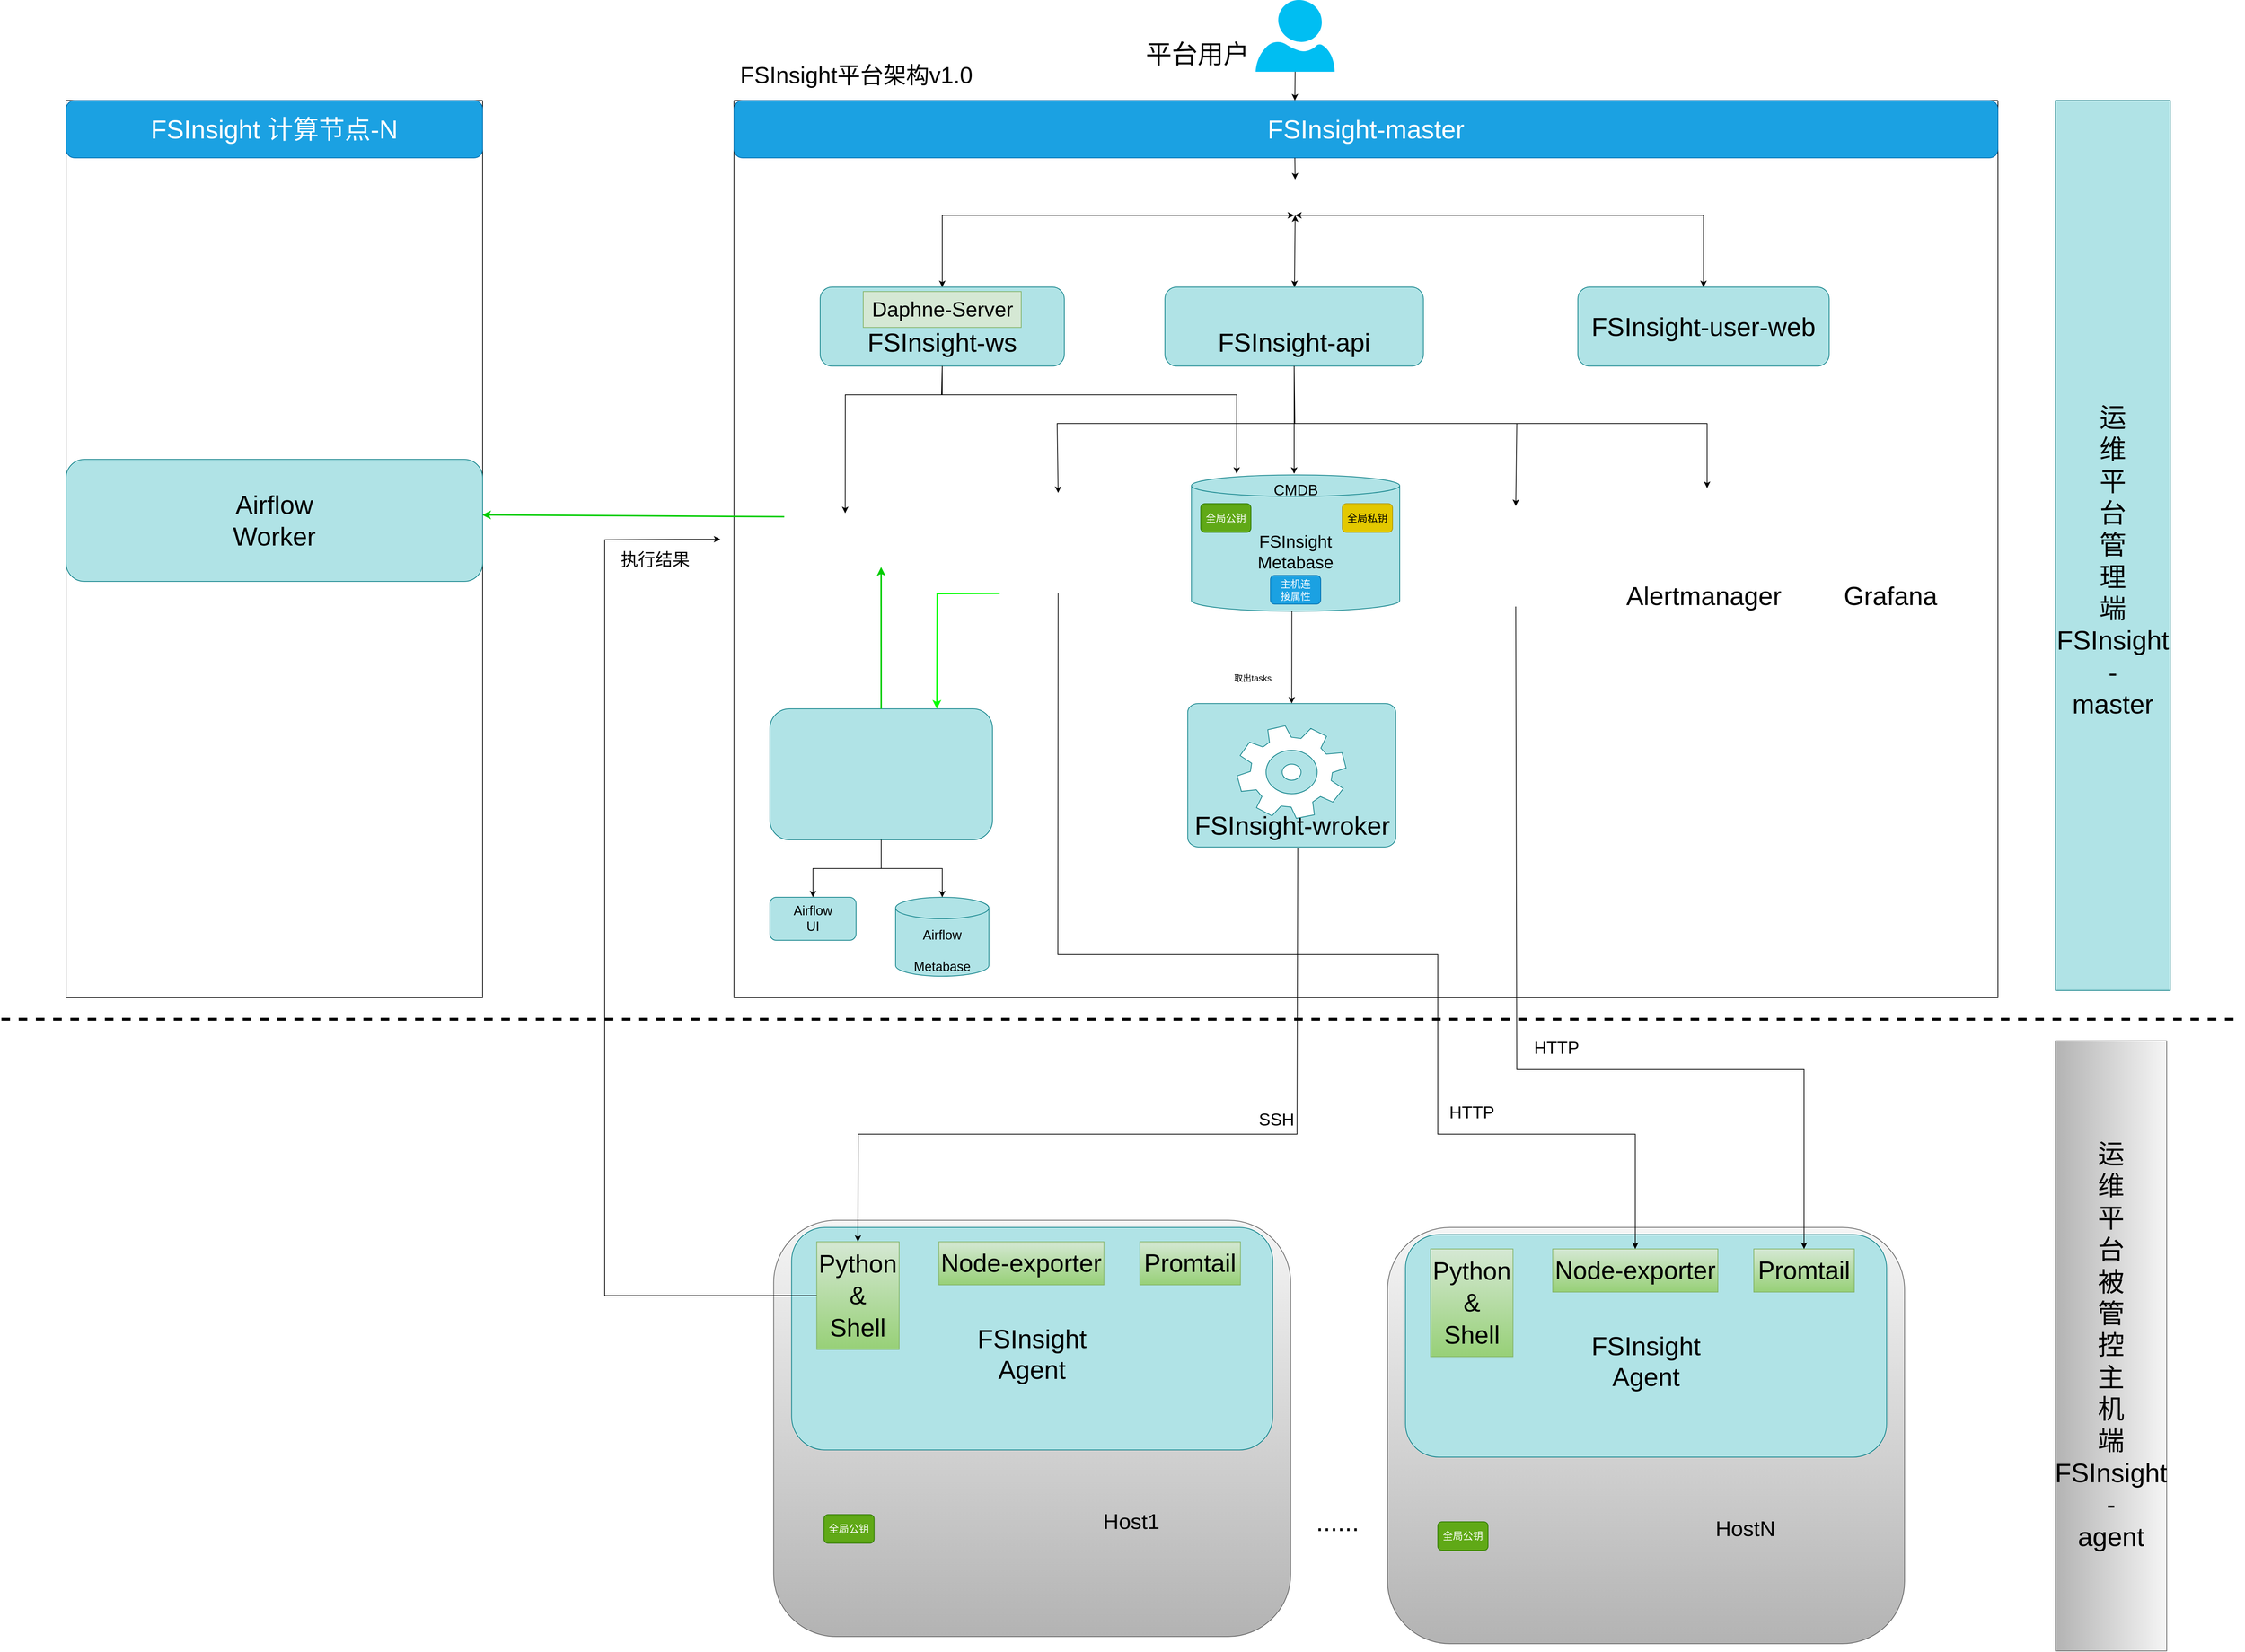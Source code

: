 <mxfile version="20.8.20" type="github">
  <diagram name="第 1 页" id="PWn0qpvjfhWFUnn55hS1">
    <mxGraphModel dx="4284" dy="-3641" grid="1" gridSize="10" guides="1" tooltips="1" connect="1" arrows="1" fold="1" page="1" pageScale="1" pageWidth="827" pageHeight="1169" math="0" shadow="0">
      <root>
        <mxCell id="0" />
        <mxCell id="1" parent="0" />
        <mxCell id="Eih9cNRxZLLOgjD7t8Rx-1" value="" style="swimlane;startSize=0;" parent="1" vertex="1">
          <mxGeometry x="-100" y="5350" width="1760" height="1250" as="geometry" />
        </mxCell>
        <mxCell id="Eih9cNRxZLLOgjD7t8Rx-2" value="&lt;font style=&quot;font-size: 36px;&quot;&gt;FSInsight-user-web&lt;/font&gt;" style="rounded=1;whiteSpace=wrap;html=1;fillColor=#b0e3e6;strokeColor=#0e8088;" parent="Eih9cNRxZLLOgjD7t8Rx-1" vertex="1">
          <mxGeometry x="1175" y="260" width="350" height="110" as="geometry" />
        </mxCell>
        <mxCell id="Eih9cNRxZLLOgjD7t8Rx-3" value="" style="shape=image;verticalLabelPosition=bottom;labelBackgroundColor=default;verticalAlign=top;aspect=fixed;imageAspect=0;image=https://www.gartner.com/imagesrv/peer-insights/vendors/logos/nginx.png;" parent="Eih9cNRxZLLOgjD7t8Rx-1" vertex="1">
          <mxGeometry x="707.12" y="110" width="148.55" height="50" as="geometry" />
        </mxCell>
        <mxCell id="Eih9cNRxZLLOgjD7t8Rx-4" value="&lt;font style=&quot;font-size: 36px;&quot;&gt;&lt;br&gt;FSInsight-api&lt;/font&gt;" style="rounded=1;whiteSpace=wrap;html=1;fillColor=#b0e3e6;strokeColor=#0e8088;" parent="Eih9cNRxZLLOgjD7t8Rx-1" vertex="1">
          <mxGeometry x="600" y="260" width="360" height="110" as="geometry" />
        </mxCell>
        <mxCell id="Eih9cNRxZLLOgjD7t8Rx-5" value="" style="shape=image;verticalLabelPosition=bottom;labelBackgroundColor=default;verticalAlign=top;aspect=fixed;imageAspect=0;image=https://upload.wikimedia.org/wikipedia/commons/thumb/0/00/Gunicorn_logo_2010.svg/2560px-Gunicorn_logo_2010.svg.png;" parent="Eih9cNRxZLLOgjD7t8Rx-1" vertex="1">
          <mxGeometry x="680.15" y="266.15" width="182.64" height="40.05" as="geometry" />
        </mxCell>
        <mxCell id="Eih9cNRxZLLOgjD7t8Rx-6" value="&lt;font style=&quot;font-size: 24px;&quot;&gt;FSInsight&lt;br&gt;Metabase&lt;/font&gt;" style="shape=cylinder3;whiteSpace=wrap;html=1;boundedLbl=1;backgroundOutline=1;size=15;fillColor=#b0e3e6;strokeColor=#0e8088;" parent="Eih9cNRxZLLOgjD7t8Rx-1" vertex="1">
          <mxGeometry x="637" y="521.64" width="290" height="190" as="geometry" />
        </mxCell>
        <mxCell id="Eih9cNRxZLLOgjD7t8Rx-7" value="" style="endArrow=classic;html=1;rounded=0;entryX=0.5;entryY=0;entryDx=0;entryDy=0;entryPerimeter=0;exitX=0.482;exitY=0.997;exitDx=0;exitDy=0;exitPerimeter=0;" parent="Eih9cNRxZLLOgjD7t8Rx-1" target="Eih9cNRxZLLOgjD7t8Rx-21" edge="1" source="Eih9cNRxZLLOgjD7t8Rx-6">
          <mxGeometry width="50" height="50" relative="1" as="geometry">
            <mxPoint x="776.61" y="750" as="sourcePoint" />
            <mxPoint x="776.61" y="730" as="targetPoint" />
          </mxGeometry>
        </mxCell>
        <mxCell id="Eih9cNRxZLLOgjD7t8Rx-8" value="" style="endArrow=classic;html=1;rounded=0;exitX=0.5;exitY=1;exitDx=0;exitDy=0;entryX=0.5;entryY=0;entryDx=0;entryDy=0;" parent="Eih9cNRxZLLOgjD7t8Rx-1" source="Eih9cNRxZLLOgjD7t8Rx-4" target="Eih9cNRxZLLOgjD7t8Rx-24" edge="1">
          <mxGeometry width="50" height="50" relative="1" as="geometry">
            <mxPoint x="465" y="490" as="sourcePoint" />
            <mxPoint x="475" y="510" as="targetPoint" />
            <Array as="points">
              <mxPoint x="780" y="450" />
              <mxPoint x="450" y="450" />
            </Array>
          </mxGeometry>
        </mxCell>
        <mxCell id="Eih9cNRxZLLOgjD7t8Rx-9" value="取出tasks" style="text;html=1;align=center;verticalAlign=middle;resizable=0;points=[];autosize=1;strokeColor=none;fillColor=none;" parent="Eih9cNRxZLLOgjD7t8Rx-1" vertex="1">
          <mxGeometry x="681.61" y="790" width="80" height="30" as="geometry" />
        </mxCell>
        <mxCell id="Eih9cNRxZLLOgjD7t8Rx-10" value="&lt;font style=&quot;font-size: 36px;&quot;&gt;&lt;br&gt;&lt;font style=&quot;font-size: 36px;&quot;&gt;FSInsight-ws&lt;/font&gt;&lt;/font&gt;" style="rounded=1;whiteSpace=wrap;html=1;fillColor=#b0e3e6;strokeColor=#0e8088;" parent="Eih9cNRxZLLOgjD7t8Rx-1" vertex="1">
          <mxGeometry x="120" y="260" width="340" height="110" as="geometry" />
        </mxCell>
        <mxCell id="Eih9cNRxZLLOgjD7t8Rx-11" value="&lt;font style=&quot;font-size: 29px;&quot;&gt;Daphne-Server&lt;/font&gt;" style="text;html=1;align=center;verticalAlign=middle;resizable=0;points=[];autosize=1;strokeColor=#82b366;fillColor=#d5e8d4;" parent="Eih9cNRxZLLOgjD7t8Rx-1" vertex="1">
          <mxGeometry x="180" y="266.15" width="220" height="50" as="geometry" />
        </mxCell>
        <mxCell id="Eih9cNRxZLLOgjD7t8Rx-12" value="" style="endArrow=classic;startArrow=classic;html=1;rounded=0;exitX=0.5;exitY=0;exitDx=0;exitDy=0;" parent="Eih9cNRxZLLOgjD7t8Rx-1" source="Eih9cNRxZLLOgjD7t8Rx-10" edge="1">
          <mxGeometry width="50" height="50" relative="1" as="geometry">
            <mxPoint x="350" y="310" as="sourcePoint" />
            <mxPoint x="780" y="160" as="targetPoint" />
            <Array as="points">
              <mxPoint x="290" y="160" />
            </Array>
          </mxGeometry>
        </mxCell>
        <mxCell id="Eih9cNRxZLLOgjD7t8Rx-13" value="" style="endArrow=classic;startArrow=classic;html=1;rounded=0;entryX=0.5;entryY=1;entryDx=0;entryDy=0;" parent="Eih9cNRxZLLOgjD7t8Rx-1" source="Eih9cNRxZLLOgjD7t8Rx-4" target="Eih9cNRxZLLOgjD7t8Rx-3" edge="1">
          <mxGeometry width="50" height="50" relative="1" as="geometry">
            <mxPoint x="350" y="250" as="sourcePoint" />
            <mxPoint x="475" y="120" as="targetPoint" />
          </mxGeometry>
        </mxCell>
        <mxCell id="Eih9cNRxZLLOgjD7t8Rx-14" value="" style="endArrow=classic;startArrow=classic;html=1;rounded=0;entryX=0.5;entryY=1;entryDx=0;entryDy=0;exitX=0.5;exitY=0;exitDx=0;exitDy=0;" parent="Eih9cNRxZLLOgjD7t8Rx-1" source="Eih9cNRxZLLOgjD7t8Rx-2" target="Eih9cNRxZLLOgjD7t8Rx-3" edge="1">
          <mxGeometry width="50" height="50" relative="1" as="geometry">
            <mxPoint x="350" y="250" as="sourcePoint" />
            <mxPoint x="400" y="200" as="targetPoint" />
            <Array as="points">
              <mxPoint x="1350" y="160" />
              <mxPoint x="1055" y="160" />
            </Array>
          </mxGeometry>
        </mxCell>
        <mxCell id="Eih9cNRxZLLOgjD7t8Rx-15" value="CMDB" style="text;html=1;align=center;verticalAlign=middle;resizable=0;points=[];autosize=1;strokeColor=none;fillColor=none;fontSize=21;" parent="Eih9cNRxZLLOgjD7t8Rx-1" vertex="1">
          <mxGeometry x="737" y="521.64" width="90" height="40" as="geometry" />
        </mxCell>
        <mxCell id="Eih9cNRxZLLOgjD7t8Rx-16" value="全局私钥" style="rounded=1;whiteSpace=wrap;html=1;fontSize=14;fillColor=#e3c800;fontColor=#000000;strokeColor=#B09500;" parent="Eih9cNRxZLLOgjD7t8Rx-1" vertex="1">
          <mxGeometry x="847" y="561.64" width="70" height="40" as="geometry" />
        </mxCell>
        <mxCell id="Eih9cNRxZLLOgjD7t8Rx-17" value="全局公钥" style="rounded=1;whiteSpace=wrap;html=1;fontSize=14;fillColor=#60a917;fontColor=#ffffff;strokeColor=#2D7600;" parent="Eih9cNRxZLLOgjD7t8Rx-1" vertex="1">
          <mxGeometry x="649.86" y="561.64" width="70" height="40" as="geometry" />
        </mxCell>
        <mxCell id="Eih9cNRxZLLOgjD7t8Rx-18" value="主机连&lt;br&gt;接属性" style="rounded=1;whiteSpace=wrap;html=1;fontSize=14;fillColor=#1ba1e2;fontColor=#ffffff;strokeColor=#006EAF;" parent="Eih9cNRxZLLOgjD7t8Rx-1" vertex="1">
          <mxGeometry x="747" y="661.64" width="70" height="40" as="geometry" />
        </mxCell>
        <mxCell id="Eih9cNRxZLLOgjD7t8Rx-19" value="" style="shape=image;verticalLabelPosition=bottom;labelBackgroundColor=#33FFFF;verticalAlign=top;aspect=fixed;imageAspect=0;image=https://download.logo.wine/logo/Redis/Redis-Logo.wine.png;" parent="Eih9cNRxZLLOgjD7t8Rx-1" vertex="1">
          <mxGeometry x="-20" y="503.28" width="339.72" height="226.72" as="geometry" />
        </mxCell>
        <mxCell id="Eih9cNRxZLLOgjD7t8Rx-20" value="&lt;font style=&quot;font-size: 36px;&quot;&gt;FSInsight-master&lt;/font&gt;" style="rounded=1;whiteSpace=wrap;html=1;fillColor=#1ba1e2;strokeColor=#006EAF;fontColor=#ffffff;" parent="Eih9cNRxZLLOgjD7t8Rx-1" vertex="1">
          <mxGeometry width="1760" height="80" as="geometry" />
        </mxCell>
        <mxCell id="Eih9cNRxZLLOgjD7t8Rx-21" value="" style="verticalLabelPosition=bottom;html=1;verticalAlign=top;align=center;strokeColor=#0e8088;fillColor=#b0e3e6;shape=mxgraph.azure.worker_role;labelBackgroundColor=#33FFFF;fontSize=24;" parent="Eih9cNRxZLLOgjD7t8Rx-1" vertex="1">
          <mxGeometry x="631.61" y="840" width="290" height="200" as="geometry" />
        </mxCell>
        <mxCell id="Eih9cNRxZLLOgjD7t8Rx-22" value="&lt;font style=&quot;font-size: 36px;&quot;&gt;FSInsight-wroker&lt;/font&gt;" style="text;html=1;align=center;verticalAlign=middle;resizable=0;points=[];autosize=1;strokeColor=none;fillColor=none;fontSize=24;" parent="Eih9cNRxZLLOgjD7t8Rx-1" vertex="1">
          <mxGeometry x="626.61" y="980" width="300" height="60" as="geometry" />
        </mxCell>
        <mxCell id="Eih9cNRxZLLOgjD7t8Rx-23" value="" style="shape=image;verticalLabelPosition=bottom;labelBackgroundColor=default;verticalAlign=top;aspect=fixed;imageAspect=0;image=https://grafana.com/docs/loki/latest/logo_and_name.png;" parent="Eih9cNRxZLLOgjD7t8Rx-1" vertex="1">
          <mxGeometry x="970" y="565" width="237.13" height="140" as="geometry" />
        </mxCell>
        <mxCell id="Eih9cNRxZLLOgjD7t8Rx-24" value="" style="shape=image;verticalLabelPosition=bottom;labelBackgroundColor=default;verticalAlign=top;aspect=fixed;imageAspect=0;image=https://seeklogo.com/images/P/prometheus-monitoring-system-logo-3C07B67C00-seeklogo.com.png;" parent="Eih9cNRxZLLOgjD7t8Rx-1" vertex="1">
          <mxGeometry x="370" y="546.64" width="162.79" height="140" as="geometry" />
        </mxCell>
        <mxCell id="Eih9cNRxZLLOgjD7t8Rx-25" value="" style="endArrow=classic;html=1;rounded=0;exitX=0.5;exitY=1;exitDx=0;exitDy=0;" parent="Eih9cNRxZLLOgjD7t8Rx-1" source="Eih9cNRxZLLOgjD7t8Rx-4" edge="1">
          <mxGeometry width="50" height="50" relative="1" as="geometry">
            <mxPoint x="765" y="350" as="sourcePoint" />
            <mxPoint x="780" y="520" as="targetPoint" />
          </mxGeometry>
        </mxCell>
        <mxCell id="Eih9cNRxZLLOgjD7t8Rx-26" value="" style="endArrow=classic;html=1;rounded=0;entryX=0.5;entryY=0;entryDx=0;entryDy=0;exitX=0.5;exitY=1;exitDx=0;exitDy=0;" parent="Eih9cNRxZLLOgjD7t8Rx-1" source="Eih9cNRxZLLOgjD7t8Rx-4" target="Eih9cNRxZLLOgjD7t8Rx-23" edge="1">
          <mxGeometry width="50" height="50" relative="1" as="geometry">
            <mxPoint x="760" y="340" as="sourcePoint" />
            <mxPoint x="635" y="455" as="targetPoint" />
            <Array as="points">
              <mxPoint x="781" y="450" />
              <mxPoint x="1090" y="450" />
            </Array>
          </mxGeometry>
        </mxCell>
        <mxCell id="Eih9cNRxZLLOgjD7t8Rx-27" value="" style="endArrow=classic;html=1;rounded=0;strokeWidth=1;fontSize=37;entryX=0.5;entryY=0;entryDx=0;entryDy=0;exitX=0.5;exitY=1;exitDx=0;exitDy=0;" parent="Eih9cNRxZLLOgjD7t8Rx-1" source="Eih9cNRxZLLOgjD7t8Rx-10" edge="1">
          <mxGeometry width="50" height="50" relative="1" as="geometry">
            <mxPoint x="490" y="600" as="sourcePoint" />
            <mxPoint x="154.86" y="575" as="targetPoint" />
            <Array as="points">
              <mxPoint x="289" y="410" />
              <mxPoint x="155" y="410" />
            </Array>
          </mxGeometry>
        </mxCell>
        <mxCell id="Eih9cNRxZLLOgjD7t8Rx-28" value="" style="shape=image;verticalLabelPosition=bottom;labelBackgroundColor=default;verticalAlign=top;aspect=fixed;imageAspect=0;image=https://cdn-icons-png.flaticon.com/512/5799/5799222.png;" parent="Eih9cNRxZLLOgjD7t8Rx-1" vertex="1">
          <mxGeometry x="1300" y="540" width="110" height="110" as="geometry" />
        </mxCell>
        <mxCell id="Eih9cNRxZLLOgjD7t8Rx-29" value="Alertmanager" style="text;html=1;align=center;verticalAlign=middle;resizable=0;points=[];autosize=1;strokeColor=none;fillColor=none;fontSize=36;" parent="Eih9cNRxZLLOgjD7t8Rx-1" vertex="1">
          <mxGeometry x="1230" y="660" width="240" height="60" as="geometry" />
        </mxCell>
        <mxCell id="Eih9cNRxZLLOgjD7t8Rx-30" value="" style="shape=image;verticalLabelPosition=bottom;labelBackgroundColor=default;verticalAlign=top;aspect=fixed;imageAspect=0;image=https://uxwing.com/wp-content/themes/uxwing/download/brands-and-social-media/grafana-icon.png;" parent="Eih9cNRxZLLOgjD7t8Rx-1" vertex="1">
          <mxGeometry x="1550" y="549.18" width="102.17" height="110.82" as="geometry" />
        </mxCell>
        <mxCell id="Eih9cNRxZLLOgjD7t8Rx-31" value="" style="endArrow=classic;html=1;rounded=0;strokeWidth=1;fontSize=32;exitX=0.5;exitY=1;exitDx=0;exitDy=0;entryX=0.5;entryY=0;entryDx=0;entryDy=0;" parent="Eih9cNRxZLLOgjD7t8Rx-1" source="Eih9cNRxZLLOgjD7t8Rx-4" target="Eih9cNRxZLLOgjD7t8Rx-28" edge="1">
          <mxGeometry width="50" height="50" relative="1" as="geometry">
            <mxPoint x="1020" y="730" as="sourcePoint" />
            <mxPoint x="1070" y="680" as="targetPoint" />
            <Array as="points">
              <mxPoint x="780" y="450" />
              <mxPoint x="1355" y="450" />
            </Array>
          </mxGeometry>
        </mxCell>
        <mxCell id="5G6BUOi-uD9NeLcH04Ix-1" value="Grafana" style="text;html=1;align=center;verticalAlign=middle;resizable=0;points=[];autosize=1;strokeColor=none;fillColor=none;fontSize=36;" parent="Eih9cNRxZLLOgjD7t8Rx-1" vertex="1">
          <mxGeometry x="1535" y="660" width="150" height="60" as="geometry" />
        </mxCell>
        <mxCell id="B23y7wXSr48O5kqvbDNo-1" value="" style="endArrow=classic;html=1;rounded=0;exitX=0.5;exitY=1;exitDx=0;exitDy=0;" parent="Eih9cNRxZLLOgjD7t8Rx-1" source="Eih9cNRxZLLOgjD7t8Rx-10" edge="1">
          <mxGeometry width="50" height="50" relative="1" as="geometry">
            <mxPoint x="960" y="860" as="sourcePoint" />
            <mxPoint x="700" y="520" as="targetPoint" />
            <Array as="points">
              <mxPoint x="290" y="410" />
              <mxPoint x="700" y="410" />
            </Array>
          </mxGeometry>
        </mxCell>
        <mxCell id="B23y7wXSr48O5kqvbDNo-2" value="" style="endArrow=classic;html=1;rounded=0;entryX=0.5;entryY=0;entryDx=0;entryDy=0;" parent="Eih9cNRxZLLOgjD7t8Rx-1" target="Eih9cNRxZLLOgjD7t8Rx-3" edge="1">
          <mxGeometry width="50" height="50" relative="1" as="geometry">
            <mxPoint x="781" y="80" as="sourcePoint" />
            <mxPoint x="791" y="10" as="targetPoint" />
          </mxGeometry>
        </mxCell>
        <mxCell id="B23y7wXSr48O5kqvbDNo-4" value="" style="rounded=1;whiteSpace=wrap;html=1;fontSize=36;fillColor=#b0e3e6;strokeColor=#0e8088;" parent="Eih9cNRxZLLOgjD7t8Rx-1" vertex="1">
          <mxGeometry x="50" y="847.5" width="310" height="182.5" as="geometry" />
        </mxCell>
        <mxCell id="B23y7wXSr48O5kqvbDNo-3" value="" style="shape=image;verticalLabelPosition=bottom;labelBackgroundColor=default;verticalAlign=top;aspect=fixed;imageAspect=0;image=https://upload.wikimedia.org/wikipedia/commons/d/de/AirflowLogo.png;" parent="Eih9cNRxZLLOgjD7t8Rx-1" vertex="1">
          <mxGeometry x="61.01" y="885" width="258.71" height="100" as="geometry" />
        </mxCell>
        <mxCell id="B23y7wXSr48O5kqvbDNo-5" value="&lt;font style=&quot;font-size: 18px;&quot;&gt;Airflow&lt;br&gt;Metabase&lt;/font&gt;" style="shape=cylinder3;whiteSpace=wrap;html=1;boundedLbl=1;backgroundOutline=1;size=15;fontSize=36;fillColor=#b0e3e6;strokeColor=#0e8088;" parent="Eih9cNRxZLLOgjD7t8Rx-1" vertex="1">
          <mxGeometry x="225" y="1110" width="130" height="110" as="geometry" />
        </mxCell>
        <mxCell id="B23y7wXSr48O5kqvbDNo-6" value="Airflow&lt;br&gt;UI" style="rounded=1;whiteSpace=wrap;html=1;fontSize=18;fillColor=#b0e3e6;strokeColor=#0e8088;" parent="Eih9cNRxZLLOgjD7t8Rx-1" vertex="1">
          <mxGeometry x="50" y="1110" width="120" height="60" as="geometry" />
        </mxCell>
        <mxCell id="B23y7wXSr48O5kqvbDNo-7" value="" style="endArrow=classic;html=1;rounded=0;fontSize=18;exitX=0.5;exitY=1;exitDx=0;exitDy=0;entryX=0.5;entryY=0;entryDx=0;entryDy=0;entryPerimeter=0;" parent="Eih9cNRxZLLOgjD7t8Rx-1" source="B23y7wXSr48O5kqvbDNo-4" target="B23y7wXSr48O5kqvbDNo-5" edge="1">
          <mxGeometry width="50" height="50" relative="1" as="geometry">
            <mxPoint x="980" y="1030" as="sourcePoint" />
            <mxPoint x="1030" y="980" as="targetPoint" />
            <Array as="points">
              <mxPoint x="205" y="1070" />
              <mxPoint x="290" y="1070" />
            </Array>
          </mxGeometry>
        </mxCell>
        <mxCell id="B23y7wXSr48O5kqvbDNo-8" value="" style="endArrow=classic;html=1;rounded=0;fontSize=18;exitX=0.5;exitY=1;exitDx=0;exitDy=0;entryX=0.5;entryY=0;entryDx=0;entryDy=0;" parent="Eih9cNRxZLLOgjD7t8Rx-1" source="B23y7wXSr48O5kqvbDNo-4" target="B23y7wXSr48O5kqvbDNo-6" edge="1">
          <mxGeometry width="50" height="50" relative="1" as="geometry">
            <mxPoint x="980" y="1030" as="sourcePoint" />
            <mxPoint x="1030" y="980" as="targetPoint" />
            <Array as="points">
              <mxPoint x="205" y="1070" />
              <mxPoint x="110" y="1070" />
            </Array>
          </mxGeometry>
        </mxCell>
        <mxCell id="B23y7wXSr48O5kqvbDNo-9" value="" style="endArrow=classic;html=1;rounded=0;fontSize=18;entryX=0.662;entryY=0.647;entryDx=0;entryDy=0;exitX=0.5;exitY=0;exitDx=0;exitDy=0;entryPerimeter=0;strokeColor=#00CC00;strokeWidth=2;" parent="Eih9cNRxZLLOgjD7t8Rx-1" source="B23y7wXSr48O5kqvbDNo-4" target="Eih9cNRxZLLOgjD7t8Rx-19" edge="1">
          <mxGeometry width="50" height="50" relative="1" as="geometry">
            <mxPoint x="700" y="830" as="sourcePoint" />
            <mxPoint x="750" y="780" as="targetPoint" />
          </mxGeometry>
        </mxCell>
        <mxCell id="B23y7wXSr48O5kqvbDNo-15" value="" style="endArrow=classic;html=1;rounded=0;strokeColor=#00FF00;strokeWidth=2;fontSize=36;entryX=0.75;entryY=0;entryDx=0;entryDy=0;exitX=0;exitY=1;exitDx=0;exitDy=0;" parent="Eih9cNRxZLLOgjD7t8Rx-1" source="Eih9cNRxZLLOgjD7t8Rx-24" target="B23y7wXSr48O5kqvbDNo-4" edge="1">
          <mxGeometry width="50" height="50" relative="1" as="geometry">
            <mxPoint x="450" y="890" as="sourcePoint" />
            <mxPoint x="500" y="840" as="targetPoint" />
            <Array as="points">
              <mxPoint x="283" y="687" />
            </Array>
          </mxGeometry>
        </mxCell>
        <mxCell id="Eih9cNRxZLLOgjD7t8Rx-32" value="&amp;nbsp; &amp;nbsp; &amp;nbsp; &amp;nbsp; &amp;nbsp;&lt;br&gt;&lt;br&gt;&lt;br&gt;&lt;br&gt;&lt;br&gt;&lt;br&gt;&lt;br&gt;&lt;br&gt;&lt;br&gt;&amp;nbsp; &amp;nbsp; &amp;nbsp; &amp;nbsp; &amp;nbsp; &amp;nbsp; &amp;nbsp; &amp;nbsp; &amp;nbsp; &amp;nbsp; &amp;nbsp; &amp;nbsp; &amp;nbsp; &amp;nbsp; &amp;nbsp; &amp;nbsp; &amp;nbsp; &amp;nbsp; &amp;nbsp; &amp;nbsp; &amp;nbsp; &amp;nbsp; &amp;nbsp; &amp;nbsp; &amp;nbsp;&lt;br&gt;&lt;br&gt;&lt;br&gt;&lt;br&gt;&lt;br&gt;&lt;br&gt;&lt;br&gt;&lt;br&gt;&lt;br&gt;&amp;nbsp; &amp;nbsp; &amp;nbsp; &amp;nbsp; &amp;nbsp; &amp;nbsp; &amp;nbsp; &amp;nbsp; &amp;nbsp; &amp;nbsp; &amp;nbsp; &amp;nbsp; &amp;nbsp; &amp;nbsp; &amp;nbsp; &amp;nbsp; &amp;nbsp; &amp;nbsp; &amp;nbsp; &amp;nbsp; &amp;nbsp; &amp;nbsp; &amp;nbsp; &amp;nbsp; &amp;nbsp; &amp;nbsp; &amp;nbsp; &amp;nbsp; &amp;nbsp; &amp;nbsp; &amp;nbsp; &amp;nbsp; &amp;nbsp; &amp;nbsp; &amp;nbsp; &amp;nbsp; &amp;nbsp; &amp;nbsp; &amp;nbsp; &amp;nbsp; &amp;nbsp; &amp;nbsp;&lt;font style=&quot;font-size: 30px;&quot;&gt;HostN&lt;/font&gt;" style="rounded=1;whiteSpace=wrap;html=1;fillColor=#f5f5f5;gradientColor=#b3b3b3;strokeColor=#666666;" parent="1" vertex="1">
          <mxGeometry x="810" y="6920" width="720" height="580" as="geometry" />
        </mxCell>
        <mxCell id="Eih9cNRxZLLOgjD7t8Rx-33" value="" style="verticalLabelPosition=bottom;html=1;verticalAlign=top;align=center;strokeColor=none;fillColor=#00BEF2;shape=mxgraph.azure.user;" parent="1" vertex="1">
          <mxGeometry x="626.39" y="5210" width="110" height="100" as="geometry" />
        </mxCell>
        <mxCell id="Eih9cNRxZLLOgjD7t8Rx-34" value="&lt;font style=&quot;font-size: 36px;&quot;&gt;平台用户&lt;/font&gt;" style="text;html=1;align=center;verticalAlign=middle;resizable=0;points=[];autosize=1;strokeColor=none;fillColor=none;fontSize=24;" parent="1" vertex="1">
          <mxGeometry x="460" y="5255" width="170" height="60" as="geometry" />
        </mxCell>
        <mxCell id="Eih9cNRxZLLOgjD7t8Rx-35" value="" style="endArrow=classic;html=1;rounded=0;exitX=0.5;exitY=1;exitDx=0;exitDy=0;exitPerimeter=0;" parent="1" source="Eih9cNRxZLLOgjD7t8Rx-33" edge="1">
          <mxGeometry width="50" height="50" relative="1" as="geometry">
            <mxPoint x="260" y="6030" as="sourcePoint" />
            <mxPoint x="681" y="5350" as="targetPoint" />
          </mxGeometry>
        </mxCell>
        <mxCell id="Eih9cNRxZLLOgjD7t8Rx-36" value="SSH" style="text;html=1;align=center;verticalAlign=middle;resizable=0;points=[];autosize=1;strokeColor=none;fillColor=none;fontSize=24;" parent="1" vertex="1">
          <mxGeometry x="620" y="6750" width="70" height="40" as="geometry" />
        </mxCell>
        <mxCell id="Eih9cNRxZLLOgjD7t8Rx-37" value="全局公钥" style="rounded=1;whiteSpace=wrap;html=1;fontSize=14;fillColor=#60a917;fontColor=#ffffff;strokeColor=#2D7600;" parent="1" vertex="1">
          <mxGeometry x="880" y="7330" width="70" height="40" as="geometry" />
        </mxCell>
        <mxCell id="Eih9cNRxZLLOgjD7t8Rx-38" value="&lt;font style=&quot;font-size: 36px;&quot;&gt;&lt;br&gt;FSInsight&lt;br&gt;Agent&lt;/font&gt;" style="rounded=1;whiteSpace=wrap;html=1;fillColor=#b0e3e6;strokeColor=#0e8088;" parent="1" vertex="1">
          <mxGeometry x="835" y="6930" width="670" height="310" as="geometry" />
        </mxCell>
        <mxCell id="Eih9cNRxZLLOgjD7t8Rx-39" value="&lt;font style=&quot;font-size: 37px;&quot;&gt;运&lt;br&gt;维&lt;br&gt;平&lt;br&gt;台&lt;br&gt;被&lt;br&gt;管&lt;br&gt;控&lt;br&gt;主&lt;br&gt;机&lt;br&gt;端&lt;br&gt;FSInsight&lt;br&gt;-&lt;br&gt;agent&lt;/font&gt;" style="rounded=0;whiteSpace=wrap;html=1;labelBackgroundColor=none;fontSize=24;fillColor=#f5f5f5;gradientColor=#b3b3b3;strokeColor=#666666;direction=south;" parent="1" vertex="1">
          <mxGeometry x="1740" y="6660" width="155" height="850" as="geometry" />
        </mxCell>
        <mxCell id="Eih9cNRxZLLOgjD7t8Rx-40" value="&lt;font style=&quot;font-size: 37px;&quot;&gt;&lt;br&gt;运&lt;br&gt;维&lt;br&gt;平&lt;br&gt;台&lt;br&gt;管&lt;br&gt;理&lt;br&gt;端&lt;br&gt;FSInsight&lt;br&gt;-&lt;br&gt;master&lt;/font&gt;" style="rounded=0;whiteSpace=wrap;html=1;labelBackgroundColor=none;fontSize=37;fillColor=#b0e3e6;strokeColor=#0e8088;direction=south;" parent="1" vertex="1">
          <mxGeometry x="1740" y="5350" width="160" height="1240" as="geometry" />
        </mxCell>
        <mxCell id="Eih9cNRxZLLOgjD7t8Rx-42" value="&lt;font style=&quot;font-size: 35px;&quot;&gt;Node-exporter&lt;/font&gt;" style="rounded=0;whiteSpace=wrap;html=1;labelBackgroundColor=none;fontSize=37;fillColor=#d5e8d4;gradientColor=#97d077;strokeColor=#82b366;" parent="1" vertex="1">
          <mxGeometry x="1040" y="6950" width="230" height="60" as="geometry" />
        </mxCell>
        <mxCell id="Eih9cNRxZLLOgjD7t8Rx-43" value="&lt;font style=&quot;font-size: 35px;&quot;&gt;Promtail&lt;/font&gt;" style="rounded=0;whiteSpace=wrap;html=1;labelBackgroundColor=none;fontSize=37;fillColor=#d5e8d4;gradientColor=#97d077;strokeColor=#82b366;" parent="1" vertex="1">
          <mxGeometry x="1320" y="6950" width="140" height="60" as="geometry" />
        </mxCell>
        <mxCell id="Eih9cNRxZLLOgjD7t8Rx-44" value="&amp;nbsp; &amp;nbsp; &amp;nbsp; &amp;nbsp; &amp;nbsp;&lt;br&gt;&lt;br&gt;&lt;br&gt;&lt;br&gt;&lt;br&gt;&lt;br&gt;&lt;br&gt;&lt;br&gt;&lt;br&gt;&amp;nbsp; &amp;nbsp; &amp;nbsp; &amp;nbsp; &amp;nbsp; &amp;nbsp; &amp;nbsp; &amp;nbsp; &amp;nbsp; &amp;nbsp; &amp;nbsp; &amp;nbsp; &amp;nbsp; &amp;nbsp; &amp;nbsp; &amp;nbsp; &amp;nbsp; &amp;nbsp; &amp;nbsp; &amp;nbsp; &amp;nbsp; &amp;nbsp; &amp;nbsp; &amp;nbsp; &amp;nbsp;&lt;br&gt;&lt;br&gt;&lt;br&gt;&lt;br&gt;&lt;br&gt;&lt;br&gt;&lt;br&gt;&lt;br&gt;&lt;br&gt;&amp;nbsp; &amp;nbsp; &amp;nbsp; &amp;nbsp; &amp;nbsp; &amp;nbsp; &amp;nbsp; &amp;nbsp; &amp;nbsp; &amp;nbsp; &amp;nbsp; &amp;nbsp; &amp;nbsp; &amp;nbsp; &amp;nbsp; &amp;nbsp; &amp;nbsp; &amp;nbsp; &amp;nbsp; &amp;nbsp; &amp;nbsp; &amp;nbsp; &amp;nbsp; &amp;nbsp; &amp;nbsp; &amp;nbsp; &amp;nbsp; &amp;nbsp; &amp;nbsp; &amp;nbsp; &amp;nbsp; &amp;nbsp; &amp;nbsp; &amp;nbsp; &amp;nbsp; &amp;nbsp; &amp;nbsp; &amp;nbsp; &amp;nbsp; &amp;nbsp; &amp;nbsp; &amp;nbsp;&lt;font style=&quot;font-size: 30px;&quot;&gt;Host1&lt;/font&gt;" style="rounded=1;whiteSpace=wrap;html=1;fillColor=#f5f5f5;gradientColor=#b3b3b3;strokeColor=#666666;" parent="1" vertex="1">
          <mxGeometry x="-44.76" y="6910" width="720" height="580" as="geometry" />
        </mxCell>
        <mxCell id="Eih9cNRxZLLOgjD7t8Rx-45" value="全局公钥" style="rounded=1;whiteSpace=wrap;html=1;fontSize=14;fillColor=#60a917;fontColor=#ffffff;strokeColor=#2D7600;" parent="1" vertex="1">
          <mxGeometry x="25.24" y="7320" width="70" height="40" as="geometry" />
        </mxCell>
        <mxCell id="Eih9cNRxZLLOgjD7t8Rx-46" value="&lt;font style=&quot;font-size: 36px;&quot;&gt;&lt;br&gt;FSInsight&lt;br&gt;Agent&lt;/font&gt;" style="rounded=1;whiteSpace=wrap;html=1;fillColor=#b0e3e6;strokeColor=#0e8088;" parent="1" vertex="1">
          <mxGeometry x="-19.76" y="6920" width="670" height="310" as="geometry" />
        </mxCell>
        <mxCell id="Eih9cNRxZLLOgjD7t8Rx-47" value="&lt;font style=&quot;font-size: 35px;&quot;&gt;Python&lt;br&gt;&amp;amp;&lt;br&gt;Shell&lt;br&gt;&lt;/font&gt;" style="rounded=0;whiteSpace=wrap;html=1;labelBackgroundColor=none;fontSize=37;fillColor=#d5e8d4;gradientColor=#97d077;strokeColor=#82b366;" parent="1" vertex="1">
          <mxGeometry x="15.24" y="6940" width="114.76" height="150" as="geometry" />
        </mxCell>
        <mxCell id="Eih9cNRxZLLOgjD7t8Rx-48" value="&lt;font style=&quot;font-size: 35px;&quot;&gt;Node-exporter&lt;/font&gt;" style="rounded=0;whiteSpace=wrap;html=1;labelBackgroundColor=none;fontSize=37;fillColor=#d5e8d4;gradientColor=#97d077;strokeColor=#82b366;" parent="1" vertex="1">
          <mxGeometry x="185.24" y="6940" width="230" height="60" as="geometry" />
        </mxCell>
        <mxCell id="Eih9cNRxZLLOgjD7t8Rx-49" value="&lt;font style=&quot;font-size: 35px;&quot;&gt;Promtail&lt;/font&gt;" style="rounded=0;whiteSpace=wrap;html=1;labelBackgroundColor=none;fontSize=37;fillColor=#d5e8d4;gradientColor=#97d077;strokeColor=#82b366;" parent="1" vertex="1">
          <mxGeometry x="465.24" y="6940" width="140" height="60" as="geometry" />
        </mxCell>
        <mxCell id="Eih9cNRxZLLOgjD7t8Rx-50" value="......" style="text;html=1;align=center;verticalAlign=middle;resizable=0;points=[];autosize=1;strokeColor=none;fillColor=none;fontSize=36;" parent="1" vertex="1">
          <mxGeometry x="700" y="7300" width="80" height="60" as="geometry" />
        </mxCell>
        <mxCell id="Eih9cNRxZLLOgjD7t8Rx-51" value="" style="endArrow=classic;html=1;rounded=0;strokeWidth=1;fontSize=36;exitX=0.5;exitY=1;exitDx=0;exitDy=0;" parent="1" source="Eih9cNRxZLLOgjD7t8Rx-24" target="Eih9cNRxZLLOgjD7t8Rx-42" edge="1">
          <mxGeometry width="50" height="50" relative="1" as="geometry">
            <mxPoint x="830" y="6680" as="sourcePoint" />
            <mxPoint x="970" y="6270" as="targetPoint" />
            <Array as="points">
              <mxPoint x="351" y="6540" />
              <mxPoint x="880" y="6540" />
              <mxPoint x="880" y="6790" />
              <mxPoint x="1155" y="6790" />
            </Array>
          </mxGeometry>
        </mxCell>
        <mxCell id="Eih9cNRxZLLOgjD7t8Rx-52" value="" style="endArrow=classic;html=1;rounded=0;strokeWidth=1;fontSize=36;exitX=0.5;exitY=1;exitDx=0;exitDy=0;entryX=0.5;entryY=0;entryDx=0;entryDy=0;" parent="1" source="Eih9cNRxZLLOgjD7t8Rx-23" target="Eih9cNRxZLLOgjD7t8Rx-43" edge="1">
          <mxGeometry width="50" height="50" relative="1" as="geometry">
            <mxPoint x="760" y="6350" as="sourcePoint" />
            <mxPoint x="810" y="6300" as="targetPoint" />
            <Array as="points">
              <mxPoint x="990" y="6700" />
              <mxPoint x="1390" y="6700" />
            </Array>
          </mxGeometry>
        </mxCell>
        <mxCell id="Eih9cNRxZLLOgjD7t8Rx-53" value="" style="endArrow=classic;html=1;rounded=0;strokeWidth=1;fontSize=36;entryX=0.5;entryY=0;entryDx=0;entryDy=0;exitX=0.528;exitY=1.029;exitDx=0;exitDy=0;exitPerimeter=0;" parent="1" source="Eih9cNRxZLLOgjD7t8Rx-22" target="Eih9cNRxZLLOgjD7t8Rx-47" edge="1">
          <mxGeometry width="50" height="50" relative="1" as="geometry">
            <mxPoint x="370" y="6390" as="sourcePoint" />
            <mxPoint x="570" y="6280" as="targetPoint" />
            <Array as="points">
              <mxPoint x="684" y="6790" />
              <mxPoint x="73" y="6790" />
            </Array>
          </mxGeometry>
        </mxCell>
        <mxCell id="Eih9cNRxZLLOgjD7t8Rx-54" value="" style="endArrow=classic;html=1;rounded=0;strokeWidth=1;fontSize=36;entryX=0.003;entryY=0.476;entryDx=0;entryDy=0;exitX=0;exitY=0.5;exitDx=0;exitDy=0;entryPerimeter=0;" parent="1" source="Eih9cNRxZLLOgjD7t8Rx-47" target="Eih9cNRxZLLOgjD7t8Rx-19" edge="1">
          <mxGeometry width="50" height="50" relative="1" as="geometry">
            <mxPoint x="760" y="6260" as="sourcePoint" />
            <mxPoint x="810" y="6210" as="targetPoint" />
            <Array as="points">
              <mxPoint x="-280" y="7015" />
              <mxPoint x="-280" y="5962" />
            </Array>
          </mxGeometry>
        </mxCell>
        <mxCell id="Eih9cNRxZLLOgjD7t8Rx-55" value="执行结果" style="text;html=1;align=center;verticalAlign=middle;resizable=0;points=[];autosize=1;strokeColor=none;fillColor=none;fontSize=24;" parent="1" vertex="1">
          <mxGeometry x="-270" y="5970" width="120" height="40" as="geometry" />
        </mxCell>
        <mxCell id="Eih9cNRxZLLOgjD7t8Rx-56" value="HTTP" style="text;html=1;align=center;verticalAlign=middle;resizable=0;points=[];autosize=1;strokeColor=none;fillColor=none;fontSize=24;" parent="1" vertex="1">
          <mxGeometry x="882.38" y="6740" width="90" height="40" as="geometry" />
        </mxCell>
        <mxCell id="Eih9cNRxZLLOgjD7t8Rx-57" value="HTTP" style="text;html=1;align=center;verticalAlign=middle;resizable=0;points=[];autosize=1;strokeColor=none;fillColor=none;fontSize=24;" parent="1" vertex="1">
          <mxGeometry x="1000" y="6650" width="90" height="40" as="geometry" />
        </mxCell>
        <mxCell id="Eih9cNRxZLLOgjD7t8Rx-58" value="&lt;font style=&quot;font-size: 32px;&quot;&gt;FSInsight平台架构v1.0&lt;/font&gt;" style="text;html=1;align=center;verticalAlign=middle;resizable=0;points=[];autosize=1;strokeColor=none;fillColor=none;fontSize=25;" parent="1" vertex="1">
          <mxGeometry x="-105.18" y="5290" width="350" height="50" as="geometry" />
        </mxCell>
        <mxCell id="5G6BUOi-uD9NeLcH04Ix-2" value="" style="endArrow=none;dashed=1;html=1;rounded=0;strokeWidth=4;" parent="1" edge="1">
          <mxGeometry width="50" height="50" relative="1" as="geometry">
            <mxPoint x="-1120" y="6630" as="sourcePoint" />
            <mxPoint x="2000" y="6630" as="targetPoint" />
          </mxGeometry>
        </mxCell>
        <mxCell id="5G6BUOi-uD9NeLcH04Ix-3" value="&lt;font style=&quot;font-size: 35px;&quot;&gt;Python&lt;br&gt;&amp;amp;&lt;br&gt;Shell&lt;br&gt;&lt;/font&gt;" style="rounded=0;whiteSpace=wrap;html=1;labelBackgroundColor=none;fontSize=37;fillColor=#d5e8d4;gradientColor=#97d077;strokeColor=#82b366;" parent="1" vertex="1">
          <mxGeometry x="870" y="6950" width="114.76" height="150" as="geometry" />
        </mxCell>
        <mxCell id="B23y7wXSr48O5kqvbDNo-10" value="" style="endArrow=classic;html=1;rounded=0;fontSize=18;strokeColor=#00CC00;entryX=0.999;entryY=0.455;entryDx=0;entryDy=0;entryPerimeter=0;exitX=0.265;exitY=0.338;exitDx=0;exitDy=0;exitPerimeter=0;strokeWidth=2;" parent="1" source="Eih9cNRxZLLOgjD7t8Rx-19" target="B23y7wXSr48O5kqvbDNo-13" edge="1">
          <mxGeometry width="50" height="50" relative="1" as="geometry">
            <mxPoint x="-30" y="5910" as="sourcePoint" />
            <mxPoint x="-420" y="5910" as="targetPoint" />
          </mxGeometry>
        </mxCell>
        <mxCell id="B23y7wXSr48O5kqvbDNo-11" value="" style="swimlane;startSize=0;fontSize=18;" parent="1" vertex="1">
          <mxGeometry x="-1030" y="5350" width="580" height="1250" as="geometry" />
        </mxCell>
        <mxCell id="B23y7wXSr48O5kqvbDNo-12" value="&lt;font style=&quot;font-size: 36px;&quot;&gt;FSInsight 计算节点-N&lt;/font&gt;" style="rounded=1;whiteSpace=wrap;html=1;fontSize=18;fillColor=#1ba1e2;fontColor=#ffffff;strokeColor=#006EAF;" parent="B23y7wXSr48O5kqvbDNo-11" vertex="1">
          <mxGeometry width="580" height="80" as="geometry" />
        </mxCell>
        <mxCell id="B23y7wXSr48O5kqvbDNo-13" value="&lt;font style=&quot;font-size: 36px;&quot;&gt;Airflow&lt;br&gt;Worker&lt;/font&gt;" style="rounded=1;whiteSpace=wrap;html=1;fontSize=18;fillColor=#b0e3e6;strokeColor=#0e8088;" parent="B23y7wXSr48O5kqvbDNo-11" vertex="1">
          <mxGeometry y="500" width="580" height="170" as="geometry" />
        </mxCell>
      </root>
    </mxGraphModel>
  </diagram>
</mxfile>
